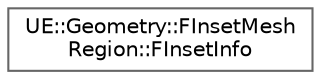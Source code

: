 digraph "Graphical Class Hierarchy"
{
 // INTERACTIVE_SVG=YES
 // LATEX_PDF_SIZE
  bgcolor="transparent";
  edge [fontname=Helvetica,fontsize=10,labelfontname=Helvetica,labelfontsize=10];
  node [fontname=Helvetica,fontsize=10,shape=box,height=0.2,width=0.4];
  rankdir="LR";
  Node0 [id="Node000000",label="UE::Geometry::FInsetMesh\lRegion::FInsetInfo",height=0.2,width=0.4,color="grey40", fillcolor="white", style="filled",URL="$dd/d1c/structUE_1_1Geometry_1_1FInsetMeshRegion_1_1FInsetInfo.html",tooltip="Inset information for a single connected component."];
}
